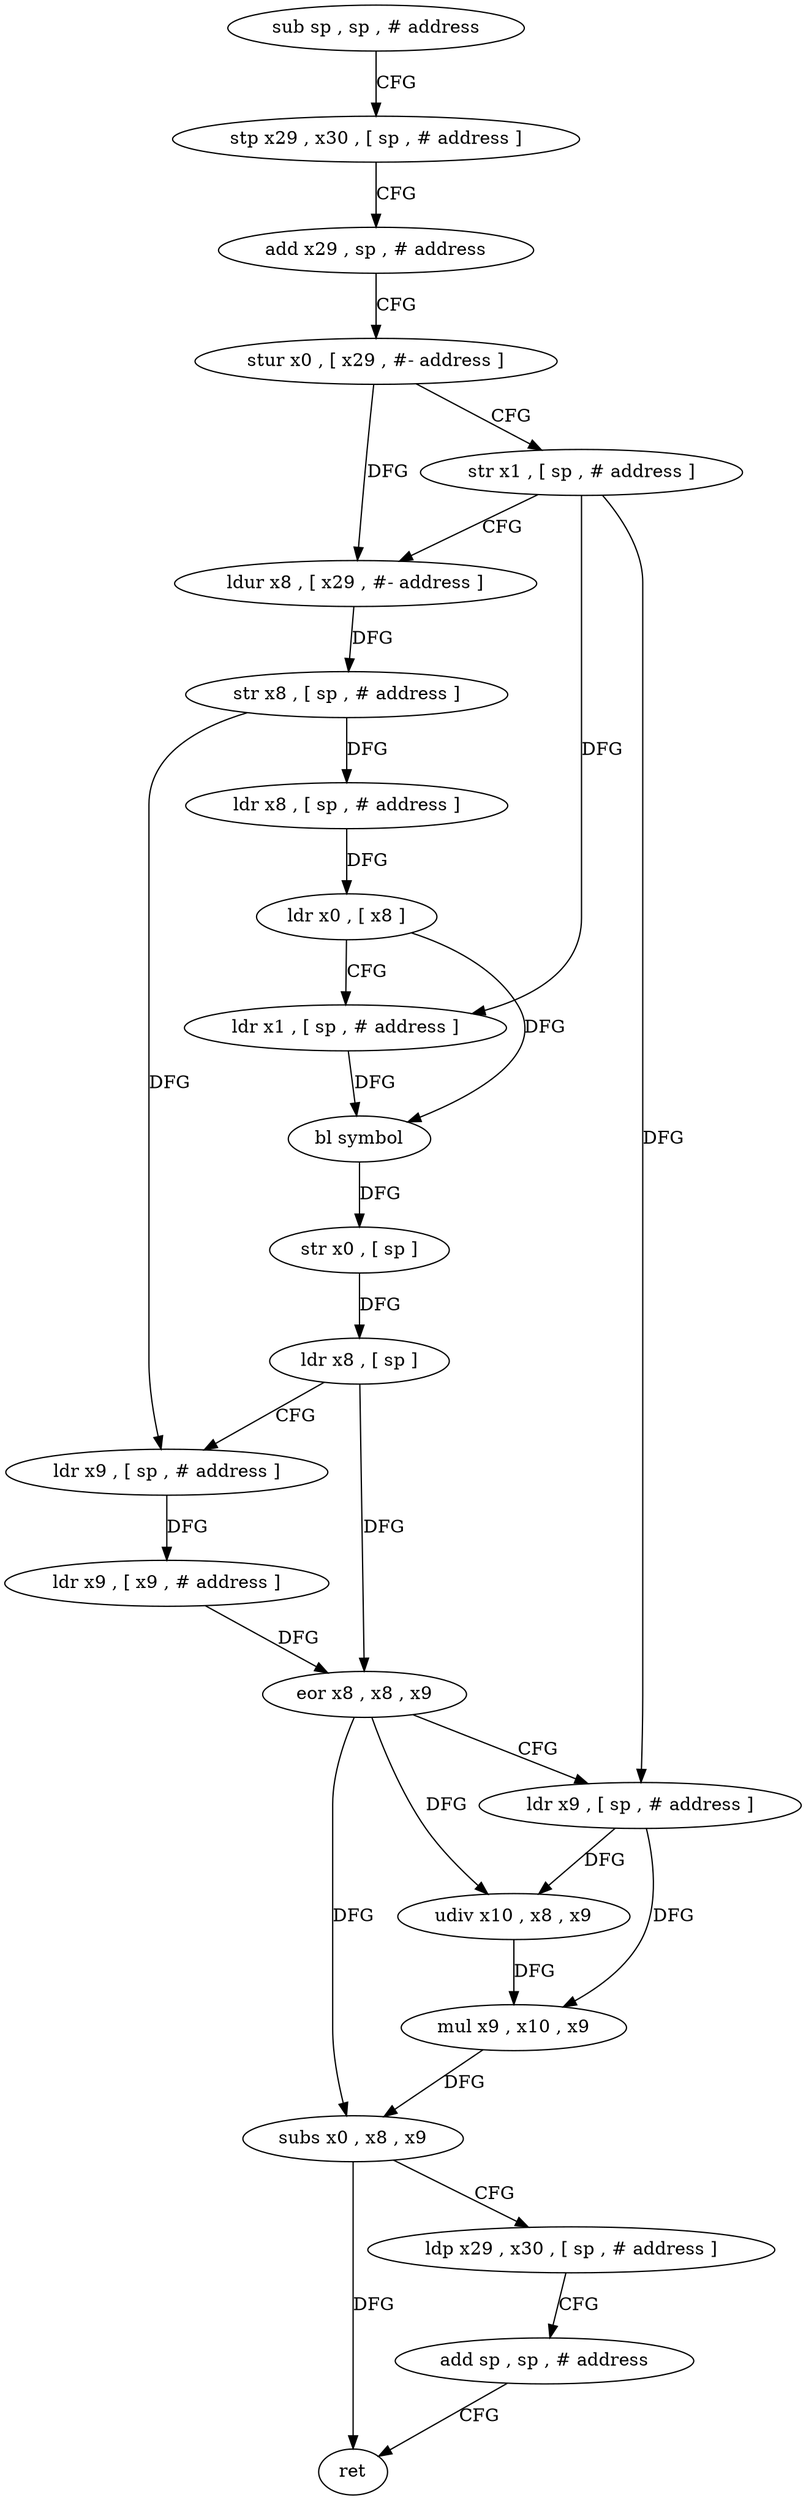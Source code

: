 digraph "func" {
"4271532" [label = "sub sp , sp , # address" ]
"4271536" [label = "stp x29 , x30 , [ sp , # address ]" ]
"4271540" [label = "add x29 , sp , # address" ]
"4271544" [label = "stur x0 , [ x29 , #- address ]" ]
"4271548" [label = "str x1 , [ sp , # address ]" ]
"4271552" [label = "ldur x8 , [ x29 , #- address ]" ]
"4271556" [label = "str x8 , [ sp , # address ]" ]
"4271560" [label = "ldr x8 , [ sp , # address ]" ]
"4271564" [label = "ldr x0 , [ x8 ]" ]
"4271568" [label = "ldr x1 , [ sp , # address ]" ]
"4271572" [label = "bl symbol" ]
"4271576" [label = "str x0 , [ sp ]" ]
"4271580" [label = "ldr x8 , [ sp ]" ]
"4271584" [label = "ldr x9 , [ sp , # address ]" ]
"4271588" [label = "ldr x9 , [ x9 , # address ]" ]
"4271592" [label = "eor x8 , x8 , x9" ]
"4271596" [label = "ldr x9 , [ sp , # address ]" ]
"4271600" [label = "udiv x10 , x8 , x9" ]
"4271604" [label = "mul x9 , x10 , x9" ]
"4271608" [label = "subs x0 , x8 , x9" ]
"4271612" [label = "ldp x29 , x30 , [ sp , # address ]" ]
"4271616" [label = "add sp , sp , # address" ]
"4271620" [label = "ret" ]
"4271532" -> "4271536" [ label = "CFG" ]
"4271536" -> "4271540" [ label = "CFG" ]
"4271540" -> "4271544" [ label = "CFG" ]
"4271544" -> "4271548" [ label = "CFG" ]
"4271544" -> "4271552" [ label = "DFG" ]
"4271548" -> "4271552" [ label = "CFG" ]
"4271548" -> "4271568" [ label = "DFG" ]
"4271548" -> "4271596" [ label = "DFG" ]
"4271552" -> "4271556" [ label = "DFG" ]
"4271556" -> "4271560" [ label = "DFG" ]
"4271556" -> "4271584" [ label = "DFG" ]
"4271560" -> "4271564" [ label = "DFG" ]
"4271564" -> "4271568" [ label = "CFG" ]
"4271564" -> "4271572" [ label = "DFG" ]
"4271568" -> "4271572" [ label = "DFG" ]
"4271572" -> "4271576" [ label = "DFG" ]
"4271576" -> "4271580" [ label = "DFG" ]
"4271580" -> "4271584" [ label = "CFG" ]
"4271580" -> "4271592" [ label = "DFG" ]
"4271584" -> "4271588" [ label = "DFG" ]
"4271588" -> "4271592" [ label = "DFG" ]
"4271592" -> "4271596" [ label = "CFG" ]
"4271592" -> "4271600" [ label = "DFG" ]
"4271592" -> "4271608" [ label = "DFG" ]
"4271596" -> "4271600" [ label = "DFG" ]
"4271596" -> "4271604" [ label = "DFG" ]
"4271600" -> "4271604" [ label = "DFG" ]
"4271604" -> "4271608" [ label = "DFG" ]
"4271608" -> "4271612" [ label = "CFG" ]
"4271608" -> "4271620" [ label = "DFG" ]
"4271612" -> "4271616" [ label = "CFG" ]
"4271616" -> "4271620" [ label = "CFG" ]
}
